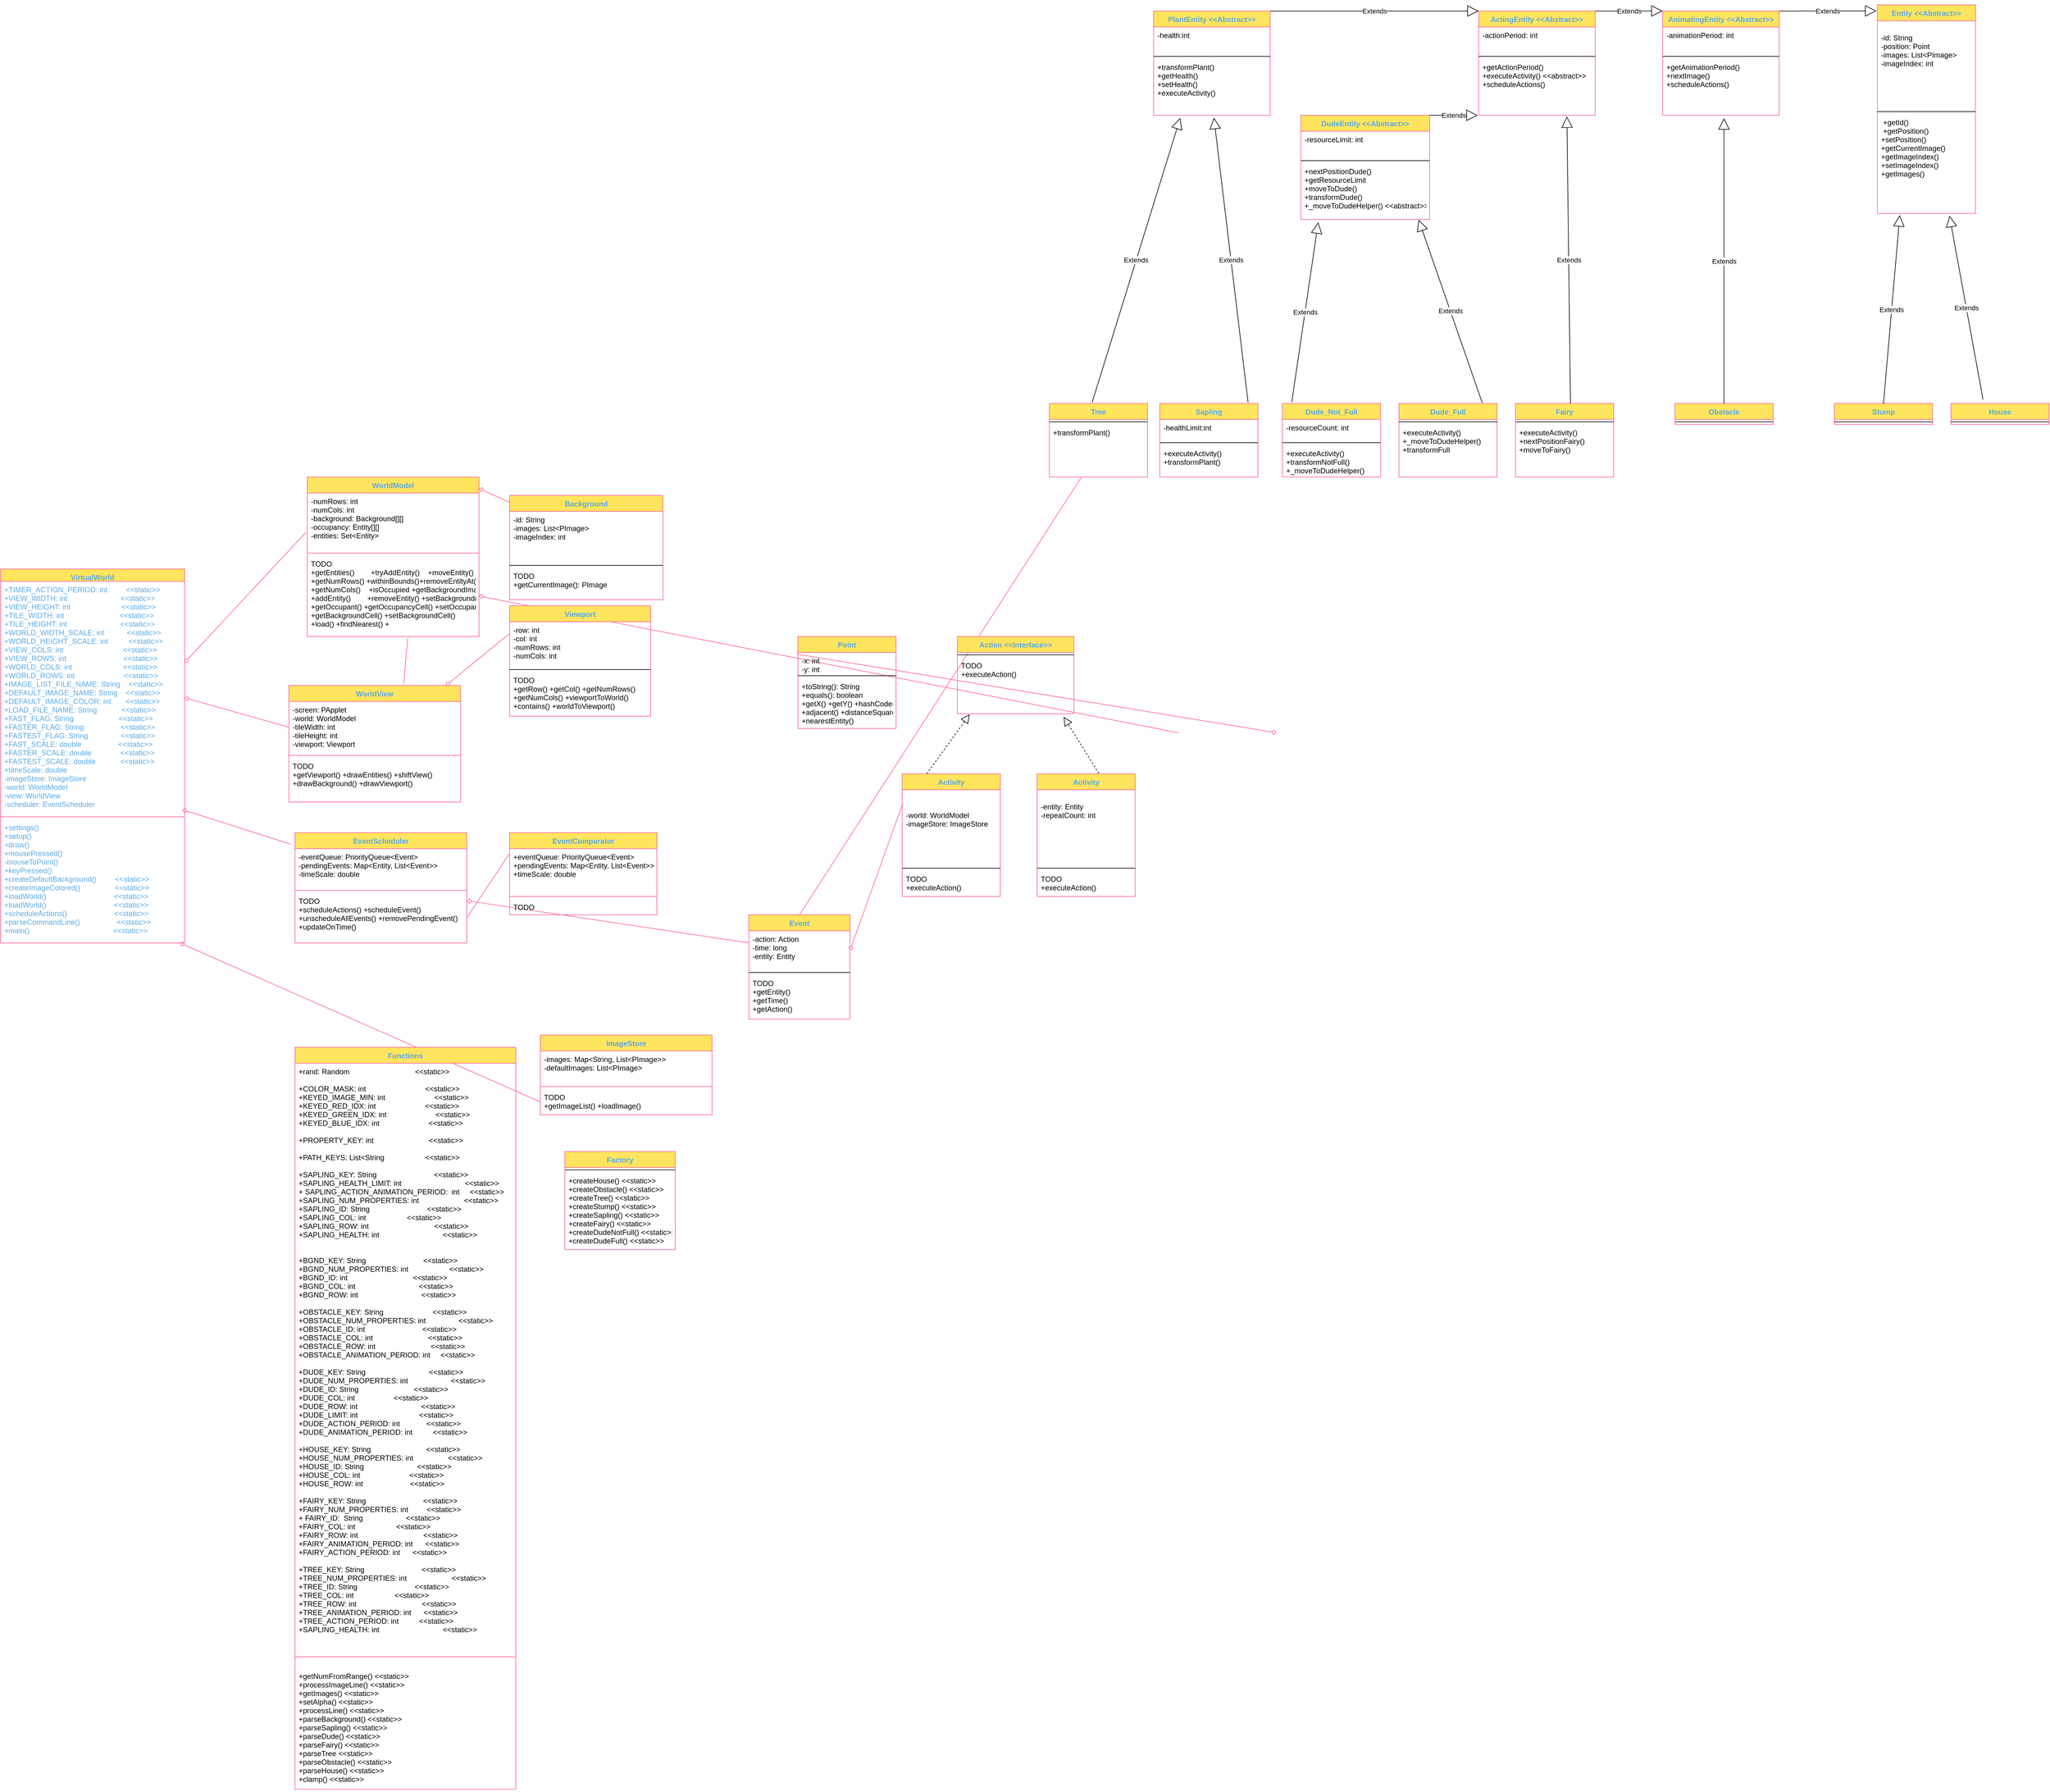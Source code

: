<mxfile version="16.5.5" type="device"><diagram id="Yo6Zvny2ZRX3JAPKxXua" name="Page 2"><mxGraphModel dx="1811" dy="2036" grid="1" gridSize="10" guides="1" tooltips="1" connect="1" arrows="1" fold="1" page="1" pageScale="1" pageWidth="850" pageHeight="1100" math="0" shadow="0"><root><mxCell id="0"/><mxCell id="1" parent="0"/><mxCell id="8I9pphBKhg92I5GMk5e_-31" value="" style="graphMlID=e0;endArrow=none;strokeColor=#FF6392;strokeWidth=1.0;startArrow=diamond;startFill=0;endFill=1;exitX=1;exitY=0.25;exitDx=0;exitDy=0;fontColor=#5AA9E6;entryX=-0.008;entryY=-0.286;entryDx=0;entryDy=0;entryPerimeter=0;" parent="1" source="8I9pphBKhg92I5GMk5e_-50" target="8I9pphBKhg92I5GMk5e_-57" edge="1"><mxGeometry relative="1" as="geometry"/></mxCell><mxCell id="8I9pphBKhg92I5GMk5e_-32" value="" style="graphMlID=e1;endArrow=none;strokeColor=#FF6392;strokeWidth=1.0;startArrow=diamond;startFill=0;endFill=1;exitX=1;exitY=0.5;exitDx=0;exitDy=0;fontColor=#5AA9E6;entryX=0;entryY=0.5;entryDx=0;entryDy=0;" parent="1" source="8I9pphBKhg92I5GMk5e_-51" target="8I9pphBKhg92I5GMk5e_-61" edge="1"><mxGeometry relative="1" as="geometry"/></mxCell><mxCell id="8I9pphBKhg92I5GMk5e_-33" value="" style="graphMlID=e2;endArrow=none;strokeColor=#FF6392;strokeWidth=1.0;startArrow=diamond;startFill=0;endFill=1;fontColor=#5AA9E6;entryX=0;entryY=0.25;entryDx=0;entryDy=0;" parent="1" source="8I9pphBKhg92I5GMk5e_-60" target="8I9pphBKhg92I5GMk5e_-89" edge="1"><mxGeometry relative="1" as="geometry"><mxPoint x="648" y="240" as="sourcePoint"/></mxGeometry></mxCell><mxCell id="8I9pphBKhg92I5GMk5e_-34" value="" style="graphMlID=e3;endArrow=none;strokeColor=#FF6392;strokeWidth=1.0;startArrow=diamond;startFill=0;endFill=1;exitX=0.988;exitY=-0.077;exitDx=0;exitDy=0;exitPerimeter=0;fontColor=#5AA9E6;entryX=-0.023;entryY=0.105;entryDx=0;entryDy=0;entryPerimeter=0;" parent="1" source="8I9pphBKhg92I5GMk5e_-53" target="8I9pphBKhg92I5GMk5e_-64" edge="1"><mxGeometry relative="1" as="geometry"><mxPoint x="840" y="580" as="targetPoint"/></mxGeometry></mxCell><mxCell id="8I9pphBKhg92I5GMk5e_-35" value="" style="graphMlID=e4;endArrow=none;strokeColor=#FF6392;strokeWidth=1.0;startArrow=diamond;startFill=0;endFill=1;exitX=0.975;exitY=1;exitDx=0;exitDy=0;exitPerimeter=0;fontColor=#5AA9E6;entryX=0;entryY=0.5;entryDx=0;entryDy=0;" parent="1" source="8I9pphBKhg92I5GMk5e_-53" target="8I9pphBKhg92I5GMk5e_-71" edge="1"><mxGeometry relative="1" as="geometry"/></mxCell><mxCell id="8I9pphBKhg92I5GMk5e_-36" value="" style="graphMlID=e5;endArrow=none;strokeColor=#FF6392;strokeWidth=1.0;startArrow=diamond;startFill=0;endFill=1;fontColor=#5AA9E6;exitX=1.001;exitY=-0.077;exitDx=0;exitDy=0;exitPerimeter=0;" parent="1" source="8I9pphBKhg92I5GMk5e_-55" target="8I9pphBKhg92I5GMk5e_-82" edge="1"><mxGeometry relative="1" as="geometry"/></mxCell><mxCell id="8I9pphBKhg92I5GMk5e_-37" value="" style="graphMlID=e6;endArrow=none;strokeColor=#FF6392;strokeWidth=1.0;startArrow=diamond;startFill=0;endFill=1;fontColor=#5AA9E6;" parent="1" source="8I9pphBKhg92I5GMk5e_-64" target="8I9pphBKhg92I5GMk5e_-97" edge="1"><mxGeometry relative="1" as="geometry"/></mxCell><mxCell id="8I9pphBKhg92I5GMk5e_-38" value="" style="graphMlID=e7;endArrow=none;strokeColor=#FF6392;strokeWidth=1.0;startArrow=none;startFill=1;endFill=1;fontColor=#5AA9E6;entryX=0;entryY=0.25;entryDx=0;entryDy=0;exitX=1;exitY=0.5;exitDx=0;exitDy=0;" parent="1" source="8I9pphBKhg92I5GMk5e_-67" target="8I9pphBKhg92I5GMk5e_-72" edge="1"><mxGeometry relative="1" as="geometry"/></mxCell><mxCell id="8I9pphBKhg92I5GMk5e_-39" value="" style="graphMlID=e8;endArrow=none;strokeColor=#FF6392;strokeWidth=1.0;startArrow=diamond;startFill=0;endFill=1;fontColor=#5AA9E6;exitX=1;exitY=0.5;exitDx=0;exitDy=0;entryX=0;entryY=0.5;entryDx=0;entryDy=0;" parent="1" source="8I9pphBKhg92I5GMk5e_-57" edge="1"><mxGeometry relative="1" as="geometry"><mxPoint x="710" y="80" as="sourcePoint"/><mxPoint x="1940" y="417" as="targetPoint"/></mxGeometry></mxCell><mxCell id="8I9pphBKhg92I5GMk5e_-40" value="" style="graphMlID=e9;endArrow=none;strokeColor=#FF6392;strokeWidth=1.0;startArrow=diamond;startFill=0;endFill=1;fontColor=#5AA9E6;exitX=1;exitY=0.5;exitDx=0;exitDy=0;entryX=-0.013;entryY=0.08;entryDx=0;entryDy=0;entryPerimeter=0;" parent="1" target="8I9pphBKhg92I5GMk5e_-105" edge="1"><mxGeometry relative="1" as="geometry"><mxPoint x="2100" y="417" as="sourcePoint"/></mxGeometry></mxCell><mxCell id="8I9pphBKhg92I5GMk5e_-42" value="" style="graphMlID=e11;endArrow=none;strokeColor=#FF6392;strokeWidth=1.0;startArrow=diamond;startFill=0;endFill=1;fontColor=#5AA9E6;exitX=1;exitY=0.5;exitDx=0;exitDy=0;entryX=0.006;entryY=0.178;entryDx=0;entryDy=0;entryPerimeter=0;" parent="1" source="8I9pphBKhg92I5GMk5e_-97" target="8I9pphBKhg92I5GMk5e_-109" edge="1"><mxGeometry relative="1" as="geometry"/></mxCell><mxCell id="8I9pphBKhg92I5GMk5e_-44" value="" style="graphMlID=e13;endArrow=none;strokeColor=#FF6392;strokeWidth=1.0;startArrow=none;startFill=1;endFill=1;fontColor=#5AA9E6;entryX=0.585;entryY=1.023;entryDx=0;entryDy=0;entryPerimeter=0;exitX=0.668;exitY=-0.009;exitDx=0;exitDy=0;exitPerimeter=0;" parent="1" source="8I9pphBKhg92I5GMk5e_-60" target="8I9pphBKhg92I5GMk5e_-57" edge="1"><mxGeometry relative="1" as="geometry"/></mxCell><mxCell id="8I9pphBKhg92I5GMk5e_-45" value="" style="graphMlID=e14;endArrow=none;strokeColor=#FF6392;strokeWidth=1.0;startArrow=none;startFill=1;endFill=1;fontColor=#5AA9E6;exitX=0.5;exitY=0;exitDx=0;exitDy=0;" parent="1" source="8I9pphBKhg92I5GMk5e_-96" target="8I9pphBKhg92I5GMk5e_-88" edge="1"><mxGeometry relative="1" as="geometry"><mxPoint x="1177.699" y="279.661" as="targetPoint"/></mxGeometry></mxCell><mxCell id="8I9pphBKhg92I5GMk5e_-50" value="VirtualWorld" style="swimlane;fontStyle=1;align=center;verticalAlign=top;childLayout=stackLayout;horizontal=1;startSize=20;horizontalStack=0;resizeParent=1;resizeParentMax=0;resizeLast=0;collapsible=1;marginBottom=0;hachureGap=4;pointerEvents=0;fillColor=#FFE45E;strokeColor=#FF6392;fontColor=#5AA9E6;" parent="1" vertex="1"><mxGeometry x="20" y="150" width="300" height="610" as="geometry"/></mxCell><mxCell id="8I9pphBKhg92I5GMk5e_-51" value="+TIMER_ACTION_PERIOD: int         &lt;&lt;static&gt;&gt;&#10;+VIEW_WIDTH: int                          &lt;&lt;static&gt;&gt;&#10;+VIEW_HEIGHT: int                         &lt;&lt;static&gt;&gt;&#10;+TILE_WIDTH: int                           &lt;&lt;static&gt;&gt;&#10;+TILE_HEIGHT: int                          &lt;&lt;static&gt;&gt;&#10;+WORLD_WIDTH_SCALE: int           &lt;&lt;static&gt;&gt;&#10;+WORLD_HEIGHT_SCALE: int          &lt;&lt;static&gt;&gt;&#10;+VIEW_COLS: int                             &lt;&lt;static&gt;&gt;&#10;+VIEW_ROWS: int                            &lt;&lt;static&gt;&gt;&#10;+WORLD_COLS: int                         &lt;&lt;static&gt;&gt;&#10;+WORLD_ROWS: int                        &lt;&lt;static&gt;&gt;&#10;+IMAGE_LIST_FILE_NAME: String    &lt;&lt;static&gt;&gt;&#10;+DEFAULT_IMAGE_NAME: String    &lt;&lt;static&gt;&gt;&#10;+DEFAULT_IMAGE_COLOR: int       &lt;&lt;static&gt;&gt;&#10;+LOAD_FILE_NAME: String            &lt;&lt;static&gt;&gt;&#10;+FAST_FLAG: String                      &lt;&lt;static&gt;&gt;&#10;+FASTER_FLAG: String                  &lt;&lt;static&gt;&gt;&#10;+FASTEST_FLAG: String                &lt;&lt;static&gt;&gt;&#10;+FAST_SCALE: double                  &lt;&lt;static&gt;&gt;&#10;+FASTER_SCALE: double              &lt;&lt;static&gt;&gt;&#10;+FASTEST_SCALE: double            &lt;&lt;static&gt;&gt;&#10;+timeScale: double&#10;-imageStore: ImageStore&#10;-world: WorldModel&#10;-view: WorldView&#10;-scheduler: EventScheduler" style="text;strokeColor=none;fillColor=none;align=left;verticalAlign=top;spacingLeft=4;spacingRight=4;overflow=hidden;rotatable=0;points=[[0,0.5],[1,0.5]];portConstraint=eastwest;fontColor=#5AA9E6;" parent="8I9pphBKhg92I5GMk5e_-50" vertex="1"><mxGeometry y="20" width="300" height="380" as="geometry"/></mxCell><mxCell id="8I9pphBKhg92I5GMk5e_-52" value="" style="line;strokeWidth=1;fillColor=none;align=left;verticalAlign=middle;spacingTop=-1;spacingLeft=3;spacingRight=3;rotatable=0;labelPosition=right;points=[];portConstraint=eastwest;strokeColor=#FF6392;fontColor=#5AA9E6;" parent="8I9pphBKhg92I5GMk5e_-50" vertex="1"><mxGeometry y="400" width="300" height="8" as="geometry"/></mxCell><mxCell id="8I9pphBKhg92I5GMk5e_-53" value="+settings()&#10;+setup()&#10;+draw()&#10;+mousePressed()&#10;-mouseToPoint()&#10;+keyPressed()&#10;+createDefaultBackground()         &lt;&lt;static&gt;&gt;&#10;+createImageColored()                 &lt;&lt;static&gt;&gt;&#10;+loadWorld()                                 &lt;&lt;static&gt;&gt;&#10;+loadWorld()                                 &lt;&lt;static&gt;&gt;&#10;+scheduleActions()                       &lt;&lt;static&gt;&gt;&#10;+parseCommandLine()                  &lt;&lt;static&gt;&gt;&#10;+main()                                         &lt;&lt;static&gt;&gt;" style="text;strokeColor=none;fillColor=none;align=left;verticalAlign=top;spacingLeft=4;spacingRight=4;overflow=hidden;rotatable=0;points=[[0,0.5],[1,0.5]];portConstraint=eastwest;fontColor=#5AA9E6;" parent="8I9pphBKhg92I5GMk5e_-50" vertex="1"><mxGeometry y="408" width="300" height="202" as="geometry"/></mxCell><mxCell id="8I9pphBKhg92I5GMk5e_-54" value="WorldModel" style="swimlane;fontStyle=1;align=center;verticalAlign=top;childLayout=stackLayout;horizontal=1;startSize=26;horizontalStack=0;resizeParent=1;resizeParentMax=0;resizeLast=0;collapsible=1;marginBottom=0;hachureGap=4;pointerEvents=0;sketch=0;fontColor=#5AA9E6;strokeColor=#FF6392;fillColor=#FFE45E;" parent="1" vertex="1"><mxGeometry x="520" width="280" height="260" as="geometry"/></mxCell><mxCell id="8I9pphBKhg92I5GMk5e_-55" value="-numRows: int&#10;-numCols: int&#10;-background: Background[][]&#10;-occupancy: Entity[][]&#10;-entities: Set&lt;Entity&gt;" style="text;strokeColor=none;fillColor=none;align=left;verticalAlign=top;spacingLeft=4;spacingRight=4;overflow=hidden;rotatable=0;points=[[0,0.5],[1,0.5]];portConstraint=eastwest;fontColor=#000000;" parent="8I9pphBKhg92I5GMk5e_-54" vertex="1"><mxGeometry y="26" width="280" height="94" as="geometry"/></mxCell><mxCell id="8I9pphBKhg92I5GMk5e_-56" value="" style="line;strokeWidth=1;fillColor=none;align=left;verticalAlign=middle;spacingTop=-1;spacingLeft=3;spacingRight=3;rotatable=0;labelPosition=right;points=[];portConstraint=eastwest;strokeColor=#FF6392;fontColor=#5AA9E6;" parent="8I9pphBKhg92I5GMk5e_-54" vertex="1"><mxGeometry y="120" width="280" height="8" as="geometry"/></mxCell><mxCell id="8I9pphBKhg92I5GMk5e_-57" value="TODO&#10;+getEntities()        +tryAddEntity()    +moveEntity()&#10;+getNumRows() +withinBounds()+removeEntityAt()&#10;+getNumCols()    +isOccupied +getBackgroundImage()&#10;+addEntity()        +removeEntity() +setBackground()&#10;+getOccupant() +getOccupancyCell() +setOccupancyCell()&#10;+getBackgroundCell() +setBackgroundCell()&#10;+load() +findNearest() +" style="text;strokeColor=none;fillColor=none;align=left;verticalAlign=top;spacingLeft=4;spacingRight=4;overflow=hidden;rotatable=0;points=[[0,0.5],[1,0.5]];portConstraint=eastwest;fontColor=#020405;" parent="8I9pphBKhg92I5GMk5e_-54" vertex="1"><mxGeometry y="128" width="280" height="132" as="geometry"/></mxCell><mxCell id="8I9pphBKhg92I5GMk5e_-60" value="WorldView" style="swimlane;fontStyle=1;align=center;verticalAlign=top;childLayout=stackLayout;horizontal=1;startSize=26;horizontalStack=0;resizeParent=1;resizeParentMax=0;resizeLast=0;collapsible=1;marginBottom=0;hachureGap=4;pointerEvents=0;sketch=0;fontColor=#5AA9E6;strokeColor=#FF6392;fillColor=#FFE45E;" parent="1" vertex="1"><mxGeometry x="490" y="340" width="280" height="190" as="geometry"/></mxCell><mxCell id="8I9pphBKhg92I5GMk5e_-61" value="-screen: PApplet&#10;-world: WorldModel&#10;-tileWidth: int&#10;-tileHeight: int&#10;-viewport: Viewport" style="text;strokeColor=none;fillColor=none;align=left;verticalAlign=top;spacingLeft=4;spacingRight=4;overflow=hidden;rotatable=0;points=[[0,0.5],[1,0.5]];portConstraint=eastwest;fontColor=#000000;" parent="8I9pphBKhg92I5GMk5e_-60" vertex="1"><mxGeometry y="26" width="280" height="84" as="geometry"/></mxCell><mxCell id="8I9pphBKhg92I5GMk5e_-62" value="" style="line;strokeWidth=1;fillColor=none;align=left;verticalAlign=middle;spacingTop=-1;spacingLeft=3;spacingRight=3;rotatable=0;labelPosition=right;points=[];portConstraint=eastwest;strokeColor=#FF6392;fontColor=#5AA9E6;" parent="8I9pphBKhg92I5GMk5e_-60" vertex="1"><mxGeometry y="110" width="280" height="8" as="geometry"/></mxCell><mxCell id="8I9pphBKhg92I5GMk5e_-63" value="TODO&#10;+getViewport() +drawEntities() +shiftView()    &#10;+drawBackground() +drawViewport()                              " style="text;strokeColor=none;fillColor=none;align=left;verticalAlign=top;spacingLeft=4;spacingRight=4;overflow=hidden;rotatable=0;points=[[0,0.5],[1,0.5]];portConstraint=eastwest;fontColor=#000000;" parent="8I9pphBKhg92I5GMk5e_-60" vertex="1"><mxGeometry y="118" width="280" height="72" as="geometry"/></mxCell><mxCell id="8I9pphBKhg92I5GMk5e_-64" value="EventScheduler" style="swimlane;fontStyle=1;align=center;verticalAlign=top;childLayout=stackLayout;horizontal=1;startSize=26;horizontalStack=0;resizeParent=1;resizeParentMax=0;resizeLast=0;collapsible=1;marginBottom=0;hachureGap=4;pointerEvents=0;sketch=0;fontColor=#5AA9E6;strokeColor=#FF6392;fillColor=#FFE45E;" parent="1" vertex="1"><mxGeometry x="500" y="580" width="280" height="180" as="geometry"/></mxCell><mxCell id="8I9pphBKhg92I5GMk5e_-65" value="-eventQueue: PriorityQueue&lt;Event&gt;&#10;-pendingEvents: Map&lt;Entity, List&lt;Event&gt;&gt;&#10;-timeScale: double" style="text;strokeColor=none;fillColor=none;align=left;verticalAlign=top;spacingLeft=4;spacingRight=4;overflow=hidden;rotatable=0;points=[[0,0.5],[1,0.5]];portConstraint=eastwest;fontColor=#000000;" parent="8I9pphBKhg92I5GMk5e_-64" vertex="1"><mxGeometry y="26" width="280" height="64" as="geometry"/></mxCell><mxCell id="8I9pphBKhg92I5GMk5e_-66" value="" style="line;strokeWidth=1;fillColor=none;align=left;verticalAlign=middle;spacingTop=-1;spacingLeft=3;spacingRight=3;rotatable=0;labelPosition=right;points=[];portConstraint=eastwest;strokeColor=#FF6392;fontColor=#5AA9E6;" parent="8I9pphBKhg92I5GMk5e_-64" vertex="1"><mxGeometry y="90" width="280" height="8" as="geometry"/></mxCell><mxCell id="8I9pphBKhg92I5GMk5e_-67" value="TODO&#10;+scheduleActions() +scheduleEvent() &#10;+unscheduleAllEvents() +removePendingEvent()&#10;+updateOnTime() " style="text;strokeColor=none;fillColor=none;align=left;verticalAlign=top;spacingLeft=4;spacingRight=4;overflow=hidden;rotatable=0;points=[[0,0.5],[1,0.5]];portConstraint=eastwest;fontColor=#000000;" parent="8I9pphBKhg92I5GMk5e_-64" vertex="1"><mxGeometry y="98" width="280" height="82" as="geometry"/></mxCell><mxCell id="8I9pphBKhg92I5GMk5e_-68" value="ImageStore" style="swimlane;fontStyle=1;align=center;verticalAlign=top;childLayout=stackLayout;horizontal=1;startSize=26;horizontalStack=0;resizeParent=1;resizeParentMax=0;resizeLast=0;collapsible=1;marginBottom=0;hachureGap=4;pointerEvents=0;sketch=0;fontColor=#5AA9E6;strokeColor=#FF6392;fillColor=#FFE45E;" parent="1" vertex="1"><mxGeometry x="900" y="910" width="280" height="130" as="geometry"/></mxCell><mxCell id="8I9pphBKhg92I5GMk5e_-69" value="-images: Map&lt;String, List&lt;PImage&gt;&gt;&#10;-defaultImages: List&lt;PImage&gt;" style="text;strokeColor=none;fillColor=none;align=left;verticalAlign=top;spacingLeft=4;spacingRight=4;overflow=hidden;rotatable=0;points=[[0,0.5],[1,0.5]];portConstraint=eastwest;fontColor=#000000;" parent="8I9pphBKhg92I5GMk5e_-68" vertex="1"><mxGeometry y="26" width="280" height="54" as="geometry"/></mxCell><mxCell id="8I9pphBKhg92I5GMk5e_-70" value="" style="line;strokeWidth=1;fillColor=none;align=left;verticalAlign=middle;spacingTop=-1;spacingLeft=3;spacingRight=3;rotatable=0;labelPosition=right;points=[];portConstraint=eastwest;strokeColor=#FF6392;fontColor=#5AA9E6;" parent="8I9pphBKhg92I5GMk5e_-68" vertex="1"><mxGeometry y="80" width="280" height="8" as="geometry"/></mxCell><mxCell id="8I9pphBKhg92I5GMk5e_-71" value="TODO&#10;+getImageList() +loadImage()" style="text;strokeColor=none;fillColor=none;align=left;verticalAlign=top;spacingLeft=4;spacingRight=4;overflow=hidden;rotatable=0;points=[[0,0.5],[1,0.5]];portConstraint=eastwest;fontColor=#000000;" parent="8I9pphBKhg92I5GMk5e_-68" vertex="1"><mxGeometry y="88" width="280" height="42" as="geometry"/></mxCell><mxCell id="8I9pphBKhg92I5GMk5e_-72" value="EventComparator" style="swimlane;fontStyle=1;align=center;verticalAlign=top;childLayout=stackLayout;horizontal=1;startSize=26;horizontalStack=0;resizeParent=1;resizeParentMax=0;resizeLast=0;collapsible=1;marginBottom=0;hachureGap=4;pointerEvents=0;sketch=0;fontColor=#5AA9E6;strokeColor=#FF6392;fillColor=#FFE45E;" parent="1" vertex="1"><mxGeometry x="850" y="580" width="240" height="134" as="geometry"/></mxCell><mxCell id="8I9pphBKhg92I5GMk5e_-73" value="+eventQueue: PriorityQueue&lt;Event&gt;&#10;+pendingEvents: Map&lt;Entity, List&lt;Event&gt;&gt;&#10;+timeScale: double" style="text;strokeColor=none;fillColor=none;align=left;verticalAlign=top;spacingLeft=4;spacingRight=4;overflow=hidden;rotatable=0;points=[[0,0.5],[1,0.5]];portConstraint=eastwest;fontColor=#000000;" parent="8I9pphBKhg92I5GMk5e_-72" vertex="1"><mxGeometry y="26" width="240" height="74" as="geometry"/></mxCell><mxCell id="8I9pphBKhg92I5GMk5e_-74" value="" style="line;strokeWidth=1;fillColor=none;align=left;verticalAlign=middle;spacingTop=-1;spacingLeft=3;spacingRight=3;rotatable=0;labelPosition=right;points=[];portConstraint=eastwest;strokeColor=#FF6392;fontColor=#5AA9E6;" parent="8I9pphBKhg92I5GMk5e_-72" vertex="1"><mxGeometry y="100" width="240" height="8" as="geometry"/></mxCell><mxCell id="8I9pphBKhg92I5GMk5e_-75" value="TODO" style="text;strokeColor=none;fillColor=none;align=left;verticalAlign=top;spacingLeft=4;spacingRight=4;overflow=hidden;rotatable=0;points=[[0,0.5],[1,0.5]];portConstraint=eastwest;fontColor=#000000;" parent="8I9pphBKhg92I5GMk5e_-72" vertex="1"><mxGeometry y="108" width="240" height="26" as="geometry"/></mxCell><mxCell id="8I9pphBKhg92I5GMk5e_-77" value="Functions" style="swimlane;fontStyle=1;align=center;verticalAlign=top;childLayout=stackLayout;horizontal=1;startSize=26;horizontalStack=0;resizeParent=1;resizeParentMax=0;resizeLast=0;collapsible=1;marginBottom=0;hachureGap=4;pointerEvents=0;sketch=0;fontColor=#5AA9E6;strokeColor=#FF6392;fillColor=#FFE45E;" parent="1" vertex="1"><mxGeometry x="500.0" y="930" width="360" height="1210" as="geometry"/></mxCell><mxCell id="8I9pphBKhg92I5GMk5e_-78" value="+rand: Random                                &lt;&lt;static&gt;&gt;&#10;&#10;+COLOR_MASK: int                             &lt;&lt;static&gt;&gt;&#10;+KEYED_IMAGE_MIN: int                        &lt;&lt;static&gt;&gt;&#10;+KEYED_RED_IDX: int                        &lt;&lt;static&gt;&gt;&#10;+KEYED_GREEN_IDX: int                        &lt;&lt;static&gt;&gt;&#10;+KEYED_BLUE_IDX: int                        &lt;&lt;static&gt;&gt;&#10;&#10;+PROPERTY_KEY: int                           &lt;&lt;static&gt;&gt;&#10;&#10;+PATH_KEYS: List&lt;String                    &lt;&lt;static&gt;&gt;&#10;&#10;+SAPLING_KEY: String                            &lt;&lt;static&gt;&gt;&#10;+SAPLING_HEALTH_LIMIT: int                               &lt;&lt;static&gt;&gt;&#10;+ SAPLING_ACTION_ANIMATION_PERIOD:  int     &lt;&lt;static&gt;&gt;&#10;+SAPLING_NUM_PROPERTIES: int                      &lt;&lt;static&gt;&gt;&#10;+SAPLING_ID: String                            &lt;&lt;static&gt;&gt;&#10;+SAPLING_COL: int                    &lt;&lt;static&gt;&gt;&#10;+SAPLING_ROW: int                                &lt;&lt;static&gt;&gt;&#10;+SAPLING_HEALTH: int                               &lt;&lt;static&gt;&gt;&#10;&#10;&#10;+BGND_KEY: String                            &lt;&lt;static&gt;&gt;&#10;+BGND_NUM_PROPERTIES: int                    &lt;&lt;static&gt;&gt;&#10;+BGND_ID: int                                &lt;&lt;static&gt;&gt;&#10;+BGND_COL: int                               &lt;&lt;static&gt;&gt;&#10;+BGND_ROW: int                               &lt;&lt;static&gt;&gt;&#10;&#10;+OBSTACLE_KEY: String                        &lt;&lt;static&gt;&gt;&#10;+OBSTACLE_NUM_PROPERTIES: int                &lt;&lt;static&gt;&gt;&#10;+OBSTACLE_ID: int                            &lt;&lt;static&gt;&gt;&#10;+OBSTACLE_COL: int                           &lt;&lt;static&gt;&gt;&#10;+OBSTACLE_ROW: int                           &lt;&lt;static&gt;&gt;&#10;+OBSTACLE_ANIMATION_PERIOD: int     &lt;&lt;static&gt;&gt;&#10;&#10;+DUDE_KEY: String                               &lt;&lt;static&gt;&gt;&#10;+DUDE_NUM_PROPERTIES: int                     &lt;&lt;static&gt;&gt;&#10;+DUDE_ID: String                           &lt;&lt;static&gt;&gt;&#10;+DUDE_COL: int                   &lt;&lt;static&gt;&gt;&#10;+DUDE_ROW: int                               &lt;&lt;static&gt;&gt;&#10;+DUDE_LIMIT: int                              &lt;&lt;static&gt;&gt;&#10;+DUDE_ACTION_PERIOD: int             &lt;&lt;static&gt;&gt;&#10;+DUDE_ANIMATION_PERIOD: int          &lt;&lt;static&gt;&gt;&#10;&#10;+HOUSE_KEY: String                           &lt;&lt;static&gt;&gt;&#10;+HOUSE_NUM_PROPERTIES: int                 &lt;&lt;static&gt;&gt;&#10;+HOUSE_ID: String                          &lt;&lt;static&gt;&gt;&#10;+HOUSE_COL: int                        &lt;&lt;static&gt;&gt;&#10;+HOUSE_ROW: int                       &lt;&lt;static&gt;&gt;&#10;&#10;+FAIRY_KEY: String                            &lt;&lt;static&gt;&gt;&#10;+FAIRY_NUM_PROPERTIES: int         &lt;&lt;static&gt;&gt;&#10;+ FAIRY_ID:  String                     &lt;&lt;static&gt;&gt;&#10;+FAIRY_COL: int                    &lt;&lt;static&gt;&gt;&#10;+FAIRY_ROW: int                                &lt;&lt;static&gt;&gt;&#10;+FAIRY_ANIMATION_PERIOD: int      &lt;&lt;static&gt;&gt;&#10;+FAIRY_ACTION_PERIOD: int      &lt;&lt;static&gt;&gt;&#10;&#10;+TREE_KEY: String                            &lt;&lt;static&gt;&gt;&#10;+TREE_NUM_PROPERTIES: int                      &lt;&lt;static&gt;&gt;&#10;+TREE_ID: String                            &lt;&lt;static&gt;&gt;&#10;+TREE_COL: int                    &lt;&lt;static&gt;&gt;&#10;+TREE_ROW: int                                &lt;&lt;static&gt;&gt;&#10;+TREE_ANIMATION_PERIOD: int      &lt;&lt;static&gt;&gt;&#10;+TREE_ACTION_PERIOD: int          &lt;&lt;static&gt;&gt;&#10;+SAPLING_HEALTH: int                               &lt;&lt;static&gt;&gt;&#10;" style="text;strokeColor=none;fillColor=none;align=left;verticalAlign=top;spacingLeft=4;spacingRight=4;overflow=hidden;rotatable=0;points=[[0,0.5],[1,0.5]];portConstraint=eastwest;fontColor=#000000;" parent="8I9pphBKhg92I5GMk5e_-77" vertex="1"><mxGeometry y="26" width="360" height="964" as="geometry"/></mxCell><mxCell id="8I9pphBKhg92I5GMk5e_-79" value="" style="line;strokeWidth=1;fillColor=none;align=left;verticalAlign=middle;spacingTop=-1;spacingLeft=3;spacingRight=3;rotatable=0;labelPosition=right;points=[];portConstraint=eastwest;strokeColor=#FF6392;fontColor=#5AA9E6;" parent="8I9pphBKhg92I5GMk5e_-77" vertex="1"><mxGeometry y="990" width="360" height="8" as="geometry"/></mxCell><mxCell id="8I9pphBKhg92I5GMk5e_-80" value="&#10;+getNumFromRange() &lt;&lt;static&gt;&gt;&#10;+processImageLine() &lt;&lt;static&gt;&gt;&#10;+getImages() &lt;&lt;static&gt;&gt;&#10;+setAlpha() &lt;&lt;static&gt;&gt;&#10;+processLine() &lt;&lt;static&gt;&gt;&#10;+parseBackground() &lt;&lt;static&gt;&gt;&#10;+parseSapling() &lt;&lt;static&gt;&gt;&#10;+parseDude() &lt;&lt;static&gt;&gt;&#10;+parseFairy() &lt;&lt;static&gt;&gt;&#10;+parseTree &lt;&lt;static&gt;&gt;&#10;+parseObstacle() &lt;&lt;static&gt;&gt;&#10;+parseHouse() &lt;&lt;static&gt;&gt;&#10;+clamp() &lt;&lt;static&gt;&gt;&#10;" style="text;strokeColor=none;fillColor=none;align=left;verticalAlign=top;spacingLeft=4;spacingRight=4;overflow=hidden;rotatable=0;points=[[0,0.5],[1,0.5]];portConstraint=eastwest;fontColor=#000000;" parent="8I9pphBKhg92I5GMk5e_-77" vertex="1"><mxGeometry y="998" width="360" height="212" as="geometry"/></mxCell><mxCell id="8I9pphBKhg92I5GMk5e_-81" value="Background" style="swimlane;fontStyle=1;align=center;verticalAlign=top;childLayout=stackLayout;horizontal=1;startSize=26;horizontalStack=0;resizeParent=1;resizeParentMax=0;resizeLast=0;collapsible=1;marginBottom=0;hachureGap=4;pointerEvents=0;sketch=0;fontColor=#5AA9E6;strokeColor=#FF6392;fillColor=#FFE45E;" parent="1" vertex="1"><mxGeometry x="850" y="30" width="250" height="170" as="geometry"/></mxCell><mxCell id="8I9pphBKhg92I5GMk5e_-82" value="-id: String&#10;-images: List&lt;PImage&gt;&#10;-imageIndex: int" style="text;strokeColor=none;fillColor=none;align=left;verticalAlign=top;spacingLeft=4;spacingRight=4;overflow=hidden;rotatable=0;points=[[0,0.5],[1,0.5]];portConstraint=eastwest;" parent="8I9pphBKhg92I5GMk5e_-81" vertex="1"><mxGeometry y="26" width="250" height="84" as="geometry"/></mxCell><mxCell id="8I9pphBKhg92I5GMk5e_-83" value="" style="line;strokeWidth=1;fillColor=none;align=left;verticalAlign=middle;spacingTop=-1;spacingLeft=3;spacingRight=3;rotatable=0;labelPosition=right;points=[];portConstraint=eastwest;" parent="8I9pphBKhg92I5GMk5e_-81" vertex="1"><mxGeometry y="110" width="250" height="8" as="geometry"/></mxCell><mxCell id="8I9pphBKhg92I5GMk5e_-84" value="TODO&#10;+getCurrentImage(): PImage            " style="text;strokeColor=none;fillColor=none;align=left;verticalAlign=top;spacingLeft=4;spacingRight=4;overflow=hidden;rotatable=0;points=[[0,0.5],[1,0.5]];portConstraint=eastwest;" parent="8I9pphBKhg92I5GMk5e_-81" vertex="1"><mxGeometry y="118" width="250" height="52" as="geometry"/></mxCell><mxCell id="8I9pphBKhg92I5GMk5e_-85" value="Tree" style="swimlane;fontStyle=1;align=center;verticalAlign=top;childLayout=stackLayout;horizontal=1;startSize=26;horizontalStack=0;resizeParent=1;resizeParentMax=0;resizeLast=0;collapsible=1;marginBottom=0;hachureGap=4;pointerEvents=0;sketch=0;fontColor=#5AA9E6;strokeColor=#FF6392;fillColor=#FFE45E;" parent="1" vertex="1"><mxGeometry x="1730" y="-120" width="160" height="120" as="geometry"/></mxCell><mxCell id="8I9pphBKhg92I5GMk5e_-87" value="" style="line;strokeWidth=1;fillColor=none;align=left;verticalAlign=middle;spacingTop=-1;spacingLeft=3;spacingRight=3;rotatable=0;labelPosition=right;points=[];portConstraint=eastwest;" parent="8I9pphBKhg92I5GMk5e_-85" vertex="1"><mxGeometry y="26" width="160" height="8" as="geometry"/></mxCell><mxCell id="8I9pphBKhg92I5GMk5e_-88" value="+transformPlant()&#10;&#10;" style="text;strokeColor=none;fillColor=none;align=left;verticalAlign=top;spacingLeft=4;spacingRight=4;overflow=hidden;rotatable=0;points=[[0,0.5],[1,0.5]];portConstraint=eastwest;" parent="8I9pphBKhg92I5GMk5e_-85" vertex="1"><mxGeometry y="34" width="160" height="86" as="geometry"/></mxCell><mxCell id="8I9pphBKhg92I5GMk5e_-89" value="Viewport" style="swimlane;fontStyle=1;align=center;verticalAlign=top;childLayout=stackLayout;horizontal=1;startSize=26;horizontalStack=0;resizeParent=1;resizeParentMax=0;resizeLast=0;collapsible=1;marginBottom=0;hachureGap=4;pointerEvents=0;sketch=0;fontColor=#5AA9E6;strokeColor=#FF6392;fillColor=#FFE45E;" parent="1" vertex="1"><mxGeometry x="850" y="210" width="230" height="180" as="geometry"/></mxCell><mxCell id="8I9pphBKhg92I5GMk5e_-90" value="-row: int&#10;-col: int&#10;-numRows: int&#10;-numCols: int" style="text;strokeColor=none;fillColor=none;align=left;verticalAlign=top;spacingLeft=4;spacingRight=4;overflow=hidden;rotatable=0;points=[[0,0.5],[1,0.5]];portConstraint=eastwest;" parent="8I9pphBKhg92I5GMk5e_-89" vertex="1"><mxGeometry y="26" width="230" height="74" as="geometry"/></mxCell><mxCell id="8I9pphBKhg92I5GMk5e_-91" value="" style="line;strokeWidth=1;fillColor=none;align=left;verticalAlign=middle;spacingTop=-1;spacingLeft=3;spacingRight=3;rotatable=0;labelPosition=right;points=[];portConstraint=eastwest;" parent="8I9pphBKhg92I5GMk5e_-89" vertex="1"><mxGeometry y="100" width="230" height="8" as="geometry"/></mxCell><mxCell id="8I9pphBKhg92I5GMk5e_-92" value="TODO&#10;+getRow() +getCol() +getNumRows()&#10;+getNumCols() +viewportToWorld()&#10;+contains() +worldToViewport()                                                     &#10;" style="text;strokeColor=none;fillColor=none;align=left;verticalAlign=top;spacingLeft=4;spacingRight=4;overflow=hidden;rotatable=0;points=[[0,0.5],[1,0.5]];portConstraint=eastwest;" parent="8I9pphBKhg92I5GMk5e_-89" vertex="1"><mxGeometry y="108" width="230" height="72" as="geometry"/></mxCell><mxCell id="8I9pphBKhg92I5GMk5e_-96" value="Event" style="swimlane;fontStyle=1;align=center;verticalAlign=top;childLayout=stackLayout;horizontal=1;startSize=26;horizontalStack=0;resizeParent=1;resizeParentMax=0;resizeLast=0;collapsible=1;marginBottom=0;hachureGap=4;pointerEvents=0;sketch=0;fontColor=#5AA9E6;strokeColor=#FF6392;fillColor=#FFE45E;" parent="1" vertex="1"><mxGeometry x="1240" y="714" width="165" height="170" as="geometry"/></mxCell><mxCell id="8I9pphBKhg92I5GMk5e_-97" value="-action: Action&#10;-time: long&#10;-entity: Entity" style="text;strokeColor=none;fillColor=none;align=left;verticalAlign=top;spacingLeft=4;spacingRight=4;overflow=hidden;rotatable=0;points=[[0,0.5],[1,0.5]];portConstraint=eastwest;" parent="8I9pphBKhg92I5GMk5e_-96" vertex="1"><mxGeometry y="26" width="165" height="64" as="geometry"/></mxCell><mxCell id="8I9pphBKhg92I5GMk5e_-98" value="" style="line;strokeWidth=1;fillColor=none;align=left;verticalAlign=middle;spacingTop=-1;spacingLeft=3;spacingRight=3;rotatable=0;labelPosition=right;points=[];portConstraint=eastwest;" parent="8I9pphBKhg92I5GMk5e_-96" vertex="1"><mxGeometry y="90" width="165" height="8" as="geometry"/></mxCell><mxCell id="8I9pphBKhg92I5GMk5e_-99" value="TODO&#10;+getEntity()&#10;+getTime()&#10;+getAction()" style="text;strokeColor=none;fillColor=none;align=left;verticalAlign=top;spacingLeft=4;spacingRight=4;overflow=hidden;rotatable=0;points=[[0,0.5],[1,0.5]];portConstraint=eastwest;" parent="8I9pphBKhg92I5GMk5e_-96" vertex="1"><mxGeometry y="98" width="165" height="72" as="geometry"/></mxCell><mxCell id="8I9pphBKhg92I5GMk5e_-104" value="Point" style="swimlane;fontStyle=1;align=center;verticalAlign=top;childLayout=stackLayout;horizontal=1;startSize=26;horizontalStack=0;resizeParent=1;resizeParentMax=0;resizeLast=0;collapsible=1;marginBottom=0;hachureGap=4;pointerEvents=0;sketch=0;fontColor=#5AA9E6;strokeColor=#FF6392;fillColor=#FFE45E;" parent="1" vertex="1"><mxGeometry x="1320" y="260" width="160" height="150" as="geometry"/></mxCell><mxCell id="8I9pphBKhg92I5GMk5e_-105" value="-x: int&#10;-y: int" style="text;strokeColor=none;fillColor=none;align=left;verticalAlign=top;spacingLeft=4;spacingRight=4;overflow=hidden;rotatable=0;points=[[0,0.5],[1,0.5]];portConstraint=eastwest;" parent="8I9pphBKhg92I5GMk5e_-104" vertex="1"><mxGeometry y="26" width="160" height="34" as="geometry"/></mxCell><mxCell id="8I9pphBKhg92I5GMk5e_-106" value="" style="line;strokeWidth=1;fillColor=none;align=left;verticalAlign=middle;spacingTop=-1;spacingLeft=3;spacingRight=3;rotatable=0;labelPosition=right;points=[];portConstraint=eastwest;" parent="8I9pphBKhg92I5GMk5e_-104" vertex="1"><mxGeometry y="60" width="160" height="8" as="geometry"/></mxCell><mxCell id="8I9pphBKhg92I5GMk5e_-107" value="+toString(): String&#10;+equals(): boolean&#10;+getX() +getY() +hashCode()&#10;+adjacent() +distanceSquared()&#10;+nearestEntity()&#10;" style="text;strokeColor=none;fillColor=none;align=left;verticalAlign=top;spacingLeft=4;spacingRight=4;overflow=hidden;rotatable=0;points=[[0,0.5],[1,0.5]];portConstraint=eastwest;" parent="8I9pphBKhg92I5GMk5e_-104" vertex="1"><mxGeometry y="68" width="160" height="82" as="geometry"/></mxCell><mxCell id="8I9pphBKhg92I5GMk5e_-108" value="Activity" style="swimlane;fontStyle=1;align=center;verticalAlign=top;childLayout=stackLayout;horizontal=1;startSize=26;horizontalStack=0;resizeParent=1;resizeParentMax=0;resizeLast=0;collapsible=1;marginBottom=0;hachureGap=4;pointerEvents=0;sketch=0;fontColor=#5AA9E6;strokeColor=#FF6392;fillColor=#FFE45E;" parent="1" vertex="1"><mxGeometry x="1490" y="484.0" width="160" height="200" as="geometry"/></mxCell><mxCell id="8I9pphBKhg92I5GMk5e_-109" value="&#10;&#10;-world: WorldModel&#10;-imageStore: ImageStore&#10;" style="text;strokeColor=none;fillColor=none;align=left;verticalAlign=top;spacingLeft=4;spacingRight=4;overflow=hidden;rotatable=0;points=[[0,0.5],[1,0.5]];portConstraint=eastwest;" parent="8I9pphBKhg92I5GMk5e_-108" vertex="1"><mxGeometry y="26" width="160" height="124" as="geometry"/></mxCell><mxCell id="8I9pphBKhg92I5GMk5e_-110" value="" style="line;strokeWidth=1;fillColor=none;align=left;verticalAlign=middle;spacingTop=-1;spacingLeft=3;spacingRight=3;rotatable=0;labelPosition=right;points=[];portConstraint=eastwest;" parent="8I9pphBKhg92I5GMk5e_-108" vertex="1"><mxGeometry y="150" width="160" height="8" as="geometry"/></mxCell><mxCell id="8I9pphBKhg92I5GMk5e_-111" value="TODO&#10;+executeAction()    &#10;&#10;&#10;                  " style="text;strokeColor=none;fillColor=none;align=left;verticalAlign=top;spacingLeft=4;spacingRight=4;overflow=hidden;rotatable=0;points=[[0,0.5],[1,0.5]];portConstraint=eastwest;" parent="8I9pphBKhg92I5GMk5e_-108" vertex="1"><mxGeometry y="158" width="160" height="42" as="geometry"/></mxCell><mxCell id="lb61u1KVGbhuh2w1fe2N-6" value="" style="endArrow=block;dashed=1;endFill=0;endSize=12;html=1;rounded=0;exitX=0.25;exitY=0;exitDx=0;exitDy=0;entryX=0.105;entryY=1.011;entryDx=0;entryDy=0;entryPerimeter=0;" parent="1" source="8I9pphBKhg92I5GMk5e_-108" target="suNq_UogPPL6MNxW0Xjw-28" edge="1"><mxGeometry width="160" relative="1" as="geometry"><mxPoint x="1550" y="410" as="sourcePoint"/><mxPoint x="1620" y="345" as="targetPoint"/></mxGeometry></mxCell><mxCell id="lb61u1KVGbhuh2w1fe2N-7" value="" style="endArrow=block;dashed=1;endFill=0;endSize=12;html=1;rounded=0;exitX=0.628;exitY=-0.004;exitDx=0;exitDy=0;exitPerimeter=0;entryX=0.912;entryY=1.056;entryDx=0;entryDy=0;entryPerimeter=0;" parent="1" source="9KNQctTp1KYmgYNZWuyD-24" target="suNq_UogPPL6MNxW0Xjw-28" edge="1"><mxGeometry width="160" relative="1" as="geometry"><mxPoint x="1809.04" y="484.728" as="sourcePoint"/><mxPoint x="1730" y="345" as="targetPoint"/></mxGeometry></mxCell><mxCell id="lb61u1KVGbhuh2w1fe2N-14" value="Sapling" style="swimlane;fontStyle=1;align=center;verticalAlign=top;childLayout=stackLayout;horizontal=1;startSize=26;horizontalStack=0;resizeParent=1;resizeParentMax=0;resizeLast=0;collapsible=1;marginBottom=0;hachureGap=4;pointerEvents=0;sketch=0;fontColor=#5AA9E6;strokeColor=#FF6392;fillColor=#FFE45E;" parent="1" vertex="1"><mxGeometry x="1910" y="-120" width="160" height="120" as="geometry"/></mxCell><mxCell id="lb61u1KVGbhuh2w1fe2N-15" value="-healthLimit:int" style="text;strokeColor=none;fillColor=none;align=left;verticalAlign=top;spacingLeft=4;spacingRight=4;overflow=hidden;rotatable=0;points=[[0,0.5],[1,0.5]];portConstraint=eastwest;" parent="lb61u1KVGbhuh2w1fe2N-14" vertex="1"><mxGeometry y="26" width="160" height="34" as="geometry"/></mxCell><mxCell id="lb61u1KVGbhuh2w1fe2N-16" value="" style="line;strokeWidth=1;fillColor=none;align=left;verticalAlign=middle;spacingTop=-1;spacingLeft=3;spacingRight=3;rotatable=0;labelPosition=right;points=[];portConstraint=eastwest;" parent="lb61u1KVGbhuh2w1fe2N-14" vertex="1"><mxGeometry y="60" width="160" height="8" as="geometry"/></mxCell><mxCell id="lb61u1KVGbhuh2w1fe2N-17" value="+executeActivity()&#10;+transformPlant()&#10;&#10;" style="text;strokeColor=none;fillColor=none;align=left;verticalAlign=top;spacingLeft=4;spacingRight=4;overflow=hidden;rotatable=0;points=[[0,0.5],[1,0.5]];portConstraint=eastwest;" parent="lb61u1KVGbhuh2w1fe2N-14" vertex="1"><mxGeometry y="68" width="160" height="52" as="geometry"/></mxCell><mxCell id="lb61u1KVGbhuh2w1fe2N-18" value="Stump" style="swimlane;fontStyle=1;align=center;verticalAlign=top;childLayout=stackLayout;horizontal=1;startSize=26;horizontalStack=0;resizeParent=1;resizeParentMax=0;resizeLast=0;collapsible=1;marginBottom=0;hachureGap=4;pointerEvents=0;sketch=0;fontColor=#5AA9E6;strokeColor=#FF6392;fillColor=#FFE45E;" parent="1" vertex="1"><mxGeometry x="3010" y="-120" width="160" height="34" as="geometry"/></mxCell><mxCell id="lb61u1KVGbhuh2w1fe2N-20" value="" style="line;strokeWidth=1;fillColor=none;align=left;verticalAlign=middle;spacingTop=-1;spacingLeft=3;spacingRight=3;rotatable=0;labelPosition=right;points=[];portConstraint=eastwest;" parent="lb61u1KVGbhuh2w1fe2N-18" vertex="1"><mxGeometry y="26" width="160" height="8" as="geometry"/></mxCell><mxCell id="lb61u1KVGbhuh2w1fe2N-22" value="Fairy" style="swimlane;fontStyle=1;align=center;verticalAlign=top;childLayout=stackLayout;horizontal=1;startSize=26;horizontalStack=0;resizeParent=1;resizeParentMax=0;resizeLast=0;collapsible=1;marginBottom=0;hachureGap=4;pointerEvents=0;sketch=0;fontColor=#5AA9E6;strokeColor=#FF6392;fillColor=#FFE45E;" parent="1" vertex="1"><mxGeometry x="2490" y="-120" width="160" height="120" as="geometry"/></mxCell><mxCell id="lb61u1KVGbhuh2w1fe2N-24" value="" style="line;strokeWidth=1;fillColor=none;align=left;verticalAlign=middle;spacingTop=-1;spacingLeft=3;spacingRight=3;rotatable=0;labelPosition=right;points=[];portConstraint=eastwest;" parent="lb61u1KVGbhuh2w1fe2N-22" vertex="1"><mxGeometry y="26" width="160" height="8" as="geometry"/></mxCell><mxCell id="lb61u1KVGbhuh2w1fe2N-25" value="+executeActivity()&#10;+nextPositionFairy()&#10;+moveToFairy()&#10;&#10;" style="text;strokeColor=none;fillColor=none;align=left;verticalAlign=top;spacingLeft=4;spacingRight=4;overflow=hidden;rotatable=0;points=[[0,0.5],[1,0.5]];portConstraint=eastwest;" parent="lb61u1KVGbhuh2w1fe2N-22" vertex="1"><mxGeometry y="34" width="160" height="86" as="geometry"/></mxCell><mxCell id="lb61u1KVGbhuh2w1fe2N-26" value="Obstacle" style="swimlane;fontStyle=1;align=center;verticalAlign=top;childLayout=stackLayout;horizontal=1;startSize=26;horizontalStack=0;resizeParent=1;resizeParentMax=0;resizeLast=0;collapsible=1;marginBottom=0;hachureGap=4;pointerEvents=0;sketch=0;fontColor=#5AA9E6;strokeColor=#FF6392;fillColor=#FFE45E;" parent="1" vertex="1"><mxGeometry x="2750" y="-120" width="160" height="34" as="geometry"/></mxCell><mxCell id="lb61u1KVGbhuh2w1fe2N-28" value="" style="line;strokeWidth=1;fillColor=none;align=left;verticalAlign=middle;spacingTop=-1;spacingLeft=3;spacingRight=3;rotatable=0;labelPosition=right;points=[];portConstraint=eastwest;" parent="lb61u1KVGbhuh2w1fe2N-26" vertex="1"><mxGeometry y="26" width="160" height="8" as="geometry"/></mxCell><mxCell id="lb61u1KVGbhuh2w1fe2N-30" value="Dude_Not_Full" style="swimlane;fontStyle=1;align=center;verticalAlign=top;childLayout=stackLayout;horizontal=1;startSize=26;horizontalStack=0;resizeParent=1;resizeParentMax=0;resizeLast=0;collapsible=1;marginBottom=0;hachureGap=4;pointerEvents=0;sketch=0;fontColor=#5AA9E6;strokeColor=#FF6392;fillColor=#FFE45E;" parent="1" vertex="1"><mxGeometry x="2110" y="-120" width="160" height="120" as="geometry"/></mxCell><mxCell id="lb61u1KVGbhuh2w1fe2N-31" value="-resourceCount: int&#10;" style="text;strokeColor=none;fillColor=none;align=left;verticalAlign=top;spacingLeft=4;spacingRight=4;overflow=hidden;rotatable=0;points=[[0,0.5],[1,0.5]];portConstraint=eastwest;" parent="lb61u1KVGbhuh2w1fe2N-30" vertex="1"><mxGeometry y="26" width="160" height="34" as="geometry"/></mxCell><mxCell id="lb61u1KVGbhuh2w1fe2N-32" value="" style="line;strokeWidth=1;fillColor=none;align=left;verticalAlign=middle;spacingTop=-1;spacingLeft=3;spacingRight=3;rotatable=0;labelPosition=right;points=[];portConstraint=eastwest;" parent="lb61u1KVGbhuh2w1fe2N-30" vertex="1"><mxGeometry y="60" width="160" height="8" as="geometry"/></mxCell><mxCell id="lb61u1KVGbhuh2w1fe2N-33" value="+executeActivity()&#10;+transformNotFull()&#10;+_moveToDudeHelper()&#10;" style="text;strokeColor=none;fillColor=none;align=left;verticalAlign=top;spacingLeft=4;spacingRight=4;overflow=hidden;rotatable=0;points=[[0,0.5],[1,0.5]];portConstraint=eastwest;" parent="lb61u1KVGbhuh2w1fe2N-30" vertex="1"><mxGeometry y="68" width="160" height="52" as="geometry"/></mxCell><mxCell id="lb61u1KVGbhuh2w1fe2N-34" value="Dude_Full" style="swimlane;fontStyle=1;align=center;verticalAlign=top;childLayout=stackLayout;horizontal=1;startSize=26;horizontalStack=0;resizeParent=1;resizeParentMax=0;resizeLast=0;collapsible=1;marginBottom=0;hachureGap=4;pointerEvents=0;sketch=0;fontColor=#5AA9E6;strokeColor=#FF6392;fillColor=#FFE45E;" parent="1" vertex="1"><mxGeometry x="2300" y="-120" width="160" height="120" as="geometry"/></mxCell><mxCell id="lb61u1KVGbhuh2w1fe2N-36" value="" style="line;strokeWidth=1;fillColor=none;align=left;verticalAlign=middle;spacingTop=-1;spacingLeft=3;spacingRight=3;rotatable=0;labelPosition=right;points=[];portConstraint=eastwest;" parent="lb61u1KVGbhuh2w1fe2N-34" vertex="1"><mxGeometry y="26" width="160" height="8" as="geometry"/></mxCell><mxCell id="lb61u1KVGbhuh2w1fe2N-37" value="+executeActivity()&#10;+_moveToDudeHelper()&#10;+transformFull" style="text;strokeColor=none;fillColor=none;align=left;verticalAlign=top;spacingLeft=4;spacingRight=4;overflow=hidden;rotatable=0;points=[[0,0.5],[1,0.5]];portConstraint=eastwest;" parent="lb61u1KVGbhuh2w1fe2N-34" vertex="1"><mxGeometry y="34" width="160" height="86" as="geometry"/></mxCell><mxCell id="lb61u1KVGbhuh2w1fe2N-42" value="House" style="swimlane;fontStyle=1;align=center;verticalAlign=top;childLayout=stackLayout;horizontal=1;startSize=26;horizontalStack=0;resizeParent=1;resizeParentMax=0;resizeLast=0;collapsible=1;marginBottom=0;hachureGap=4;pointerEvents=0;sketch=0;fontColor=#5AA9E6;strokeColor=#FF6392;fillColor=#FFE45E;" parent="1" vertex="1"><mxGeometry x="3200" y="-120" width="160" height="34" as="geometry"/></mxCell><mxCell id="lb61u1KVGbhuh2w1fe2N-44" value="" style="line;strokeWidth=1;fillColor=none;align=left;verticalAlign=middle;spacingTop=-1;spacingLeft=3;spacingRight=3;rotatable=0;labelPosition=right;points=[];portConstraint=eastwest;" parent="lb61u1KVGbhuh2w1fe2N-42" vertex="1"><mxGeometry y="26" width="160" height="8" as="geometry"/></mxCell><mxCell id="FUVwAymGabD__WinOLXL-27" value="Extends" style="endArrow=block;endSize=16;endFill=0;html=1;rounded=0;exitX=1;exitY=0;exitDx=0;exitDy=0;entryX=-0.009;entryY=0.029;entryDx=0;entryDy=0;entryPerimeter=0;" parent="1" source="suNq_UogPPL6MNxW0Xjw-13" target="suNq_UogPPL6MNxW0Xjw-9" edge="1"><mxGeometry width="160" relative="1" as="geometry"><mxPoint x="2782.52" y="-316.8" as="sourcePoint"/><mxPoint x="2756.72" y="-603.164" as="targetPoint"/></mxGeometry></mxCell><mxCell id="FUVwAymGabD__WinOLXL-31" value="Extends" style="endArrow=block;endSize=16;endFill=0;html=1;rounded=0;exitX=1;exitY=0;exitDx=0;exitDy=0;entryX=0;entryY=0;entryDx=0;entryDy=0;" parent="1" source="suNq_UogPPL6MNxW0Xjw-17" target="suNq_UogPPL6MNxW0Xjw-13" edge="1"><mxGeometry width="160" relative="1" as="geometry"><mxPoint x="2753.6" y="-237.6" as="sourcePoint"/><mxPoint x="2771" y="-331.9" as="targetPoint"/></mxGeometry></mxCell><mxCell id="FUVwAymGabD__WinOLXL-35" value="Extends" style="endArrow=block;endSize=16;endFill=0;html=1;rounded=0;entryX=0;entryY=0;entryDx=0;entryDy=0;exitX=1;exitY=0;exitDx=0;exitDy=0;" parent="1" source="suNq_UogPPL6MNxW0Xjw-21" target="suNq_UogPPL6MNxW0Xjw-17" edge="1"><mxGeometry width="160" relative="1" as="geometry"><mxPoint x="2833.6" y="-57.6" as="sourcePoint"/><mxPoint x="2900" y="-70" as="targetPoint"/></mxGeometry></mxCell><mxCell id="RdWdy0bWJfXaukYz9ehH-1" value="Factory" style="swimlane;fontStyle=1;align=center;verticalAlign=top;childLayout=stackLayout;horizontal=1;startSize=26;horizontalStack=0;resizeParent=1;resizeParentMax=0;resizeLast=0;collapsible=1;marginBottom=0;hachureGap=4;pointerEvents=0;sketch=0;fontColor=#5AA9E6;strokeColor=#FF6392;fillColor=#FFE45E;" parent="1" vertex="1"><mxGeometry x="940" y="1100" width="180" height="160" as="geometry"/></mxCell><mxCell id="RdWdy0bWJfXaukYz9ehH-2" value="" style="line;strokeWidth=1;fillColor=none;align=left;verticalAlign=middle;spacingTop=-1;spacingLeft=3;spacingRight=3;rotatable=0;labelPosition=right;points=[];portConstraint=eastwest;" parent="RdWdy0bWJfXaukYz9ehH-1" vertex="1"><mxGeometry y="26" width="180" height="8" as="geometry"/></mxCell><mxCell id="RdWdy0bWJfXaukYz9ehH-3" value="+createHouse() &lt;&lt;static&gt;&gt;&#10;+createObstacle() &lt;&lt;static&gt;&gt;&#10;+createTree() &lt;&lt;static&gt;&gt;&#10;+createStump() &lt;&lt;static&gt;&gt;&#10;+createSapling() &lt;&lt;static&gt;&gt;&#10;+createFairy() &lt;&lt;static&gt;&gt;&#10;+createDudeNotFull() &lt;&lt;static&gt;&gt;&#10;+createDudeFull() &lt;&lt;static&gt;&gt;&#10;" style="text;strokeColor=none;fillColor=none;align=left;verticalAlign=top;spacingLeft=4;spacingRight=4;overflow=hidden;rotatable=0;points=[[0,0.5],[1,0.5]];portConstraint=eastwest;" parent="RdWdy0bWJfXaukYz9ehH-1" vertex="1"><mxGeometry y="34" width="180" height="126" as="geometry"/></mxCell><mxCell id="suNq_UogPPL6MNxW0Xjw-9" value="Entity &lt;&lt;Abstract&gt;&gt;" style="swimlane;fontStyle=1;align=center;verticalAlign=top;childLayout=stackLayout;horizontal=1;startSize=26;horizontalStack=0;resizeParent=1;resizeParentMax=0;resizeLast=0;collapsible=1;marginBottom=0;hachureGap=4;pointerEvents=0;sketch=0;fontColor=#5AA9E6;strokeColor=#FF6392;fillColor=#FFE45E;" parent="1" vertex="1"><mxGeometry x="3080" y="-770" width="160" height="340" as="geometry"/></mxCell><mxCell id="suNq_UogPPL6MNxW0Xjw-10" value="&#10;-id: String&#10;-position: Point&#10;-images: List&lt;PImage&gt;&#10;-imageIndex: int&#10;" style="text;strokeColor=none;fillColor=none;align=left;verticalAlign=top;spacingLeft=4;spacingRight=4;overflow=hidden;rotatable=0;points=[[0,0.5],[1,0.5]];portConstraint=eastwest;" parent="suNq_UogPPL6MNxW0Xjw-9" vertex="1"><mxGeometry y="26" width="160" height="144" as="geometry"/></mxCell><mxCell id="suNq_UogPPL6MNxW0Xjw-11" value="" style="line;strokeWidth=1;fillColor=none;align=left;verticalAlign=middle;spacingTop=-1;spacingLeft=3;spacingRight=3;rotatable=0;labelPosition=right;points=[];portConstraint=eastwest;" parent="suNq_UogPPL6MNxW0Xjw-9" vertex="1"><mxGeometry y="170" width="160" height="8" as="geometry"/></mxCell><mxCell id="suNq_UogPPL6MNxW0Xjw-12" value=" +getId()                                    &#10; +getPosition() &#10;+setPosition()&#10;+getCurrentImage()&#10;+getImageIndex()&#10;+setImageIndex()&#10;+getImages()&#10;&#10;" style="text;strokeColor=none;fillColor=none;align=left;verticalAlign=top;spacingLeft=4;spacingRight=4;overflow=hidden;rotatable=0;points=[[0,0.5],[1,0.5]];portConstraint=eastwest;" parent="suNq_UogPPL6MNxW0Xjw-9" vertex="1"><mxGeometry y="178" width="160" height="162" as="geometry"/></mxCell><mxCell id="suNq_UogPPL6MNxW0Xjw-13" value="AnimatingEntity &lt;&lt;Abstract&gt;&gt;" style="swimlane;fontStyle=1;align=center;verticalAlign=top;childLayout=stackLayout;horizontal=1;startSize=26;horizontalStack=0;resizeParent=1;resizeParentMax=0;resizeLast=0;collapsible=1;marginBottom=0;hachureGap=4;pointerEvents=0;sketch=0;fontColor=#5AA9E6;strokeColor=#FF6392;fillColor=#FFE45E;" parent="1" vertex="1"><mxGeometry x="2730" y="-760" width="190" height="170" as="geometry"/></mxCell><mxCell id="suNq_UogPPL6MNxW0Xjw-14" value="-animationPeriod: int" style="text;strokeColor=none;fillColor=none;align=left;verticalAlign=top;spacingLeft=4;spacingRight=4;overflow=hidden;rotatable=0;points=[[0,0.5],[1,0.5]];portConstraint=eastwest;" parent="suNq_UogPPL6MNxW0Xjw-13" vertex="1"><mxGeometry y="26" width="190" height="44" as="geometry"/></mxCell><mxCell id="suNq_UogPPL6MNxW0Xjw-15" value="" style="line;strokeWidth=1;fillColor=none;align=left;verticalAlign=middle;spacingTop=-1;spacingLeft=3;spacingRight=3;rotatable=0;labelPosition=right;points=[];portConstraint=eastwest;" parent="suNq_UogPPL6MNxW0Xjw-13" vertex="1"><mxGeometry y="70" width="190" height="8" as="geometry"/></mxCell><mxCell id="suNq_UogPPL6MNxW0Xjw-16" value="+getAnimationPeriod()&#10;+nextImage()&#10;+scheduleActions()" style="text;strokeColor=none;fillColor=none;align=left;verticalAlign=top;spacingLeft=4;spacingRight=4;overflow=hidden;rotatable=0;points=[[0,0.5],[1,0.5]];portConstraint=eastwest;" parent="suNq_UogPPL6MNxW0Xjw-13" vertex="1"><mxGeometry y="78" width="190" height="92" as="geometry"/></mxCell><mxCell id="suNq_UogPPL6MNxW0Xjw-17" value="ActingEntity &lt;&lt;Abstract&gt;&gt;" style="swimlane;fontStyle=1;align=center;verticalAlign=top;childLayout=stackLayout;horizontal=1;startSize=26;horizontalStack=0;resizeParent=1;resizeParentMax=0;resizeLast=0;collapsible=1;marginBottom=0;hachureGap=4;pointerEvents=0;sketch=0;fontColor=#5AA9E6;strokeColor=#FF6392;fillColor=#FFE45E;" parent="1" vertex="1"><mxGeometry x="2430" y="-760" width="190" height="170" as="geometry"/></mxCell><mxCell id="suNq_UogPPL6MNxW0Xjw-18" value="-actionPeriod: int" style="text;strokeColor=none;fillColor=none;align=left;verticalAlign=top;spacingLeft=4;spacingRight=4;overflow=hidden;rotatable=0;points=[[0,0.5],[1,0.5]];portConstraint=eastwest;" parent="suNq_UogPPL6MNxW0Xjw-17" vertex="1"><mxGeometry y="26" width="190" height="44" as="geometry"/></mxCell><mxCell id="suNq_UogPPL6MNxW0Xjw-19" value="" style="line;strokeWidth=1;fillColor=none;align=left;verticalAlign=middle;spacingTop=-1;spacingLeft=3;spacingRight=3;rotatable=0;labelPosition=right;points=[];portConstraint=eastwest;" parent="suNq_UogPPL6MNxW0Xjw-17" vertex="1"><mxGeometry y="70" width="190" height="8" as="geometry"/></mxCell><mxCell id="suNq_UogPPL6MNxW0Xjw-20" value="+getActionPeriod()&#10;+executeActivity() &lt;&lt;abstract&gt;&gt;&#10;+scheduleActions()" style="text;strokeColor=none;fillColor=none;align=left;verticalAlign=top;spacingLeft=4;spacingRight=4;overflow=hidden;rotatable=0;points=[[0,0.5],[1,0.5]];portConstraint=eastwest;" parent="suNq_UogPPL6MNxW0Xjw-17" vertex="1"><mxGeometry y="78" width="190" height="92" as="geometry"/></mxCell><mxCell id="suNq_UogPPL6MNxW0Xjw-21" value="PlantEntity &lt;&lt;Abstract&gt;&gt;" style="swimlane;fontStyle=1;align=center;verticalAlign=top;childLayout=stackLayout;horizontal=1;startSize=26;horizontalStack=0;resizeParent=1;resizeParentMax=0;resizeLast=0;collapsible=1;marginBottom=0;hachureGap=4;pointerEvents=0;sketch=0;fontColor=#5AA9E6;strokeColor=#FF6392;fillColor=#FFE45E;" parent="1" vertex="1"><mxGeometry x="1900" y="-760" width="190" height="170" as="geometry"/></mxCell><mxCell id="suNq_UogPPL6MNxW0Xjw-22" value="-health:int" style="text;strokeColor=none;fillColor=none;align=left;verticalAlign=top;spacingLeft=4;spacingRight=4;overflow=hidden;rotatable=0;points=[[0,0.5],[1,0.5]];portConstraint=eastwest;" parent="suNq_UogPPL6MNxW0Xjw-21" vertex="1"><mxGeometry y="26" width="190" height="44" as="geometry"/></mxCell><mxCell id="suNq_UogPPL6MNxW0Xjw-23" value="" style="line;strokeWidth=1;fillColor=none;align=left;verticalAlign=middle;spacingTop=-1;spacingLeft=3;spacingRight=3;rotatable=0;labelPosition=right;points=[];portConstraint=eastwest;" parent="suNq_UogPPL6MNxW0Xjw-21" vertex="1"><mxGeometry y="70" width="190" height="8" as="geometry"/></mxCell><mxCell id="suNq_UogPPL6MNxW0Xjw-24" value="+transformPlant() &#10;+getHealth()&#10;+setHealth()&#10;+executeActivity()" style="text;strokeColor=none;fillColor=none;align=left;verticalAlign=top;spacingLeft=4;spacingRight=4;overflow=hidden;rotatable=0;points=[[0,0.5],[1,0.5]];portConstraint=eastwest;" parent="suNq_UogPPL6MNxW0Xjw-21" vertex="1"><mxGeometry y="78" width="190" height="92" as="geometry"/></mxCell><mxCell id="suNq_UogPPL6MNxW0Xjw-25" value="Action &lt;&lt;Interface&gt;&gt;" style="swimlane;fontStyle=1;align=center;verticalAlign=top;childLayout=stackLayout;horizontal=1;startSize=26;horizontalStack=0;resizeParent=1;resizeParentMax=0;resizeLast=0;collapsible=1;marginBottom=0;hachureGap=4;pointerEvents=0;sketch=0;fontColor=#5AA9E6;strokeColor=#FF6392;fillColor=#FFE45E;" parent="1" vertex="1"><mxGeometry x="1580" y="260" width="190" height="126" as="geometry"/></mxCell><mxCell id="suNq_UogPPL6MNxW0Xjw-27" value="" style="line;strokeWidth=1;fillColor=none;align=left;verticalAlign=middle;spacingTop=-1;spacingLeft=3;spacingRight=3;rotatable=0;labelPosition=right;points=[];portConstraint=eastwest;" parent="suNq_UogPPL6MNxW0Xjw-25" vertex="1"><mxGeometry y="26" width="190" height="8" as="geometry"/></mxCell><mxCell id="suNq_UogPPL6MNxW0Xjw-28" value="TODO&#10;+executeAction() &#10; &#10; &#10;&#10;                  " style="text;strokeColor=none;fillColor=none;align=left;verticalAlign=top;spacingLeft=4;spacingRight=4;overflow=hidden;rotatable=0;points=[[0,0.5],[1,0.5]];portConstraint=eastwest;" parent="suNq_UogPPL6MNxW0Xjw-25" vertex="1"><mxGeometry y="34" width="190" height="92" as="geometry"/></mxCell><mxCell id="9KNQctTp1KYmgYNZWuyD-1" value="DudeEntity &lt;&lt;Abstract&gt;&gt;" style="swimlane;fontStyle=1;align=center;verticalAlign=top;childLayout=stackLayout;horizontal=1;startSize=26;horizontalStack=0;resizeParent=1;resizeParentMax=0;resizeLast=0;collapsible=1;marginBottom=0;hachureGap=4;pointerEvents=0;sketch=0;fontColor=#5AA9E6;strokeColor=#FF6392;fillColor=#FFE45E;" vertex="1" parent="1"><mxGeometry x="2140" y="-590" width="210" height="170" as="geometry"/></mxCell><mxCell id="9KNQctTp1KYmgYNZWuyD-2" value="-resourceLimit: int" style="text;strokeColor=none;fillColor=none;align=left;verticalAlign=top;spacingLeft=4;spacingRight=4;overflow=hidden;rotatable=0;points=[[0,0.5],[1,0.5]];portConstraint=eastwest;" vertex="1" parent="9KNQctTp1KYmgYNZWuyD-1"><mxGeometry y="26" width="210" height="44" as="geometry"/></mxCell><mxCell id="9KNQctTp1KYmgYNZWuyD-3" value="" style="line;strokeWidth=1;fillColor=none;align=left;verticalAlign=middle;spacingTop=-1;spacingLeft=3;spacingRight=3;rotatable=0;labelPosition=right;points=[];portConstraint=eastwest;" vertex="1" parent="9KNQctTp1KYmgYNZWuyD-1"><mxGeometry y="70" width="210" height="8" as="geometry"/></mxCell><mxCell id="9KNQctTp1KYmgYNZWuyD-4" value="+nextPositionDude()&#10;+getResourceLimit&#10;+moveToDude()&#10;+transformDude()&#10;+_moveToDudeHelper() &lt;&lt;abstract&gt;&gt;&#10;" style="text;strokeColor=none;fillColor=none;align=left;verticalAlign=top;spacingLeft=4;spacingRight=4;overflow=hidden;rotatable=0;points=[[0,0.5],[1,0.5]];portConstraint=eastwest;" vertex="1" parent="9KNQctTp1KYmgYNZWuyD-1"><mxGeometry y="78" width="210" height="92" as="geometry"/></mxCell><mxCell id="9KNQctTp1KYmgYNZWuyD-5" value="Extends" style="endArrow=block;endSize=16;endFill=0;html=1;rounded=0;entryX=-0.008;entryY=1.001;entryDx=0;entryDy=0;entryPerimeter=0;exitX=1;exitY=0;exitDx=0;exitDy=0;" edge="1" parent="1" source="9KNQctTp1KYmgYNZWuyD-1" target="suNq_UogPPL6MNxW0Xjw-20"><mxGeometry width="160" relative="1" as="geometry"><mxPoint x="2695" y="20" as="sourcePoint"/><mxPoint x="2684.45" y="-66.412" as="targetPoint"/></mxGeometry></mxCell><mxCell id="9KNQctTp1KYmgYNZWuyD-6" value="Extends" style="endArrow=block;endSize=16;endFill=0;html=1;rounded=0;exitX=0.095;exitY=-0.017;exitDx=0;exitDy=0;exitPerimeter=0;entryX=0.135;entryY=1.048;entryDx=0;entryDy=0;entryPerimeter=0;" edge="1" parent="1" source="lb61u1KVGbhuh2w1fe2N-30" target="9KNQctTp1KYmgYNZWuyD-4"><mxGeometry width="160" relative="1" as="geometry"><mxPoint x="2540" y="220" as="sourcePoint"/><mxPoint x="2700" y="220" as="targetPoint"/></mxGeometry></mxCell><mxCell id="9KNQctTp1KYmgYNZWuyD-7" value="Extends" style="endArrow=block;endSize=16;endFill=0;html=1;rounded=0;exitX=0.848;exitY=-0.011;exitDx=0;exitDy=0;exitPerimeter=0;entryX=0.915;entryY=1.005;entryDx=0;entryDy=0;entryPerimeter=0;" edge="1" parent="1" source="lb61u1KVGbhuh2w1fe2N-34" target="9KNQctTp1KYmgYNZWuyD-4"><mxGeometry width="160" relative="1" as="geometry"><mxPoint x="2702.48" y="330.48" as="sourcePoint"/><mxPoint x="2517.96" y="193.588" as="targetPoint"/></mxGeometry></mxCell><mxCell id="9KNQctTp1KYmgYNZWuyD-8" value="Extends" style="endArrow=block;endSize=16;endFill=0;html=1;rounded=0;exitX=0.436;exitY=-0.016;exitDx=0;exitDy=0;exitPerimeter=0;entryX=0.228;entryY=1.048;entryDx=0;entryDy=0;entryPerimeter=0;" edge="1" parent="1" source="8I9pphBKhg92I5GMk5e_-85" target="suNq_UogPPL6MNxW0Xjw-24"><mxGeometry width="160" relative="1" as="geometry"><mxPoint x="2570" y="260" as="sourcePoint"/><mxPoint x="2030" y="-340" as="targetPoint"/></mxGeometry></mxCell><mxCell id="9KNQctTp1KYmgYNZWuyD-9" value="Extends" style="endArrow=block;endSize=16;endFill=0;html=1;rounded=0;exitX=0.9;exitY=-0.015;exitDx=0;exitDy=0;entryX=0.517;entryY=1.043;entryDx=0;entryDy=0;entryPerimeter=0;exitPerimeter=0;" edge="1" parent="1" source="lb61u1KVGbhuh2w1fe2N-14" target="suNq_UogPPL6MNxW0Xjw-24"><mxGeometry width="160" relative="1" as="geometry"><mxPoint x="2019.76" y="324.904" as="sourcePoint"/><mxPoint x="2597.91" y="126.244" as="targetPoint"/></mxGeometry></mxCell><mxCell id="9KNQctTp1KYmgYNZWuyD-10" value="Extends" style="endArrow=block;endSize=16;endFill=0;html=1;rounded=0;exitX=0.56;exitY=-0.003;exitDx=0;exitDy=0;exitPerimeter=0;entryX=0.757;entryY=1.021;entryDx=0;entryDy=0;entryPerimeter=0;" edge="1" parent="1" source="lb61u1KVGbhuh2w1fe2N-22" target="suNq_UogPPL6MNxW0Xjw-20"><mxGeometry width="160" relative="1" as="geometry"><mxPoint x="2680" y="260" as="sourcePoint"/><mxPoint x="2580" y="-70" as="targetPoint"/></mxGeometry></mxCell><mxCell id="9KNQctTp1KYmgYNZWuyD-11" value="Extends" style="endArrow=block;endSize=16;endFill=0;html=1;rounded=0;exitX=0.5;exitY=0;exitDx=0;exitDy=0;entryX=0.229;entryY=1.018;entryDx=0;entryDy=0;entryPerimeter=0;" edge="1" parent="1" source="lb61u1KVGbhuh2w1fe2N-18" target="suNq_UogPPL6MNxW0Xjw-12"><mxGeometry width="160" relative="1" as="geometry"><mxPoint x="2650" y="-10" as="sourcePoint"/><mxPoint x="2810" y="-10" as="targetPoint"/></mxGeometry></mxCell><mxCell id="9KNQctTp1KYmgYNZWuyD-12" value="Extends" style="endArrow=block;endSize=16;endFill=0;html=1;rounded=0;exitX=0.327;exitY=-0.19;exitDx=0;exitDy=0;entryX=0.735;entryY=1.024;entryDx=0;entryDy=0;exitPerimeter=0;entryPerimeter=0;" edge="1" parent="1" source="lb61u1KVGbhuh2w1fe2N-42" target="suNq_UogPPL6MNxW0Xjw-12"><mxGeometry width="160" relative="1" as="geometry"><mxPoint x="2200" y="329" as="sourcePoint"/><mxPoint x="2600" y="-586.0" as="targetPoint"/></mxGeometry></mxCell><mxCell id="9KNQctTp1KYmgYNZWuyD-13" value="Extends" style="endArrow=block;endSize=16;endFill=0;html=1;rounded=0;exitX=0.5;exitY=0;exitDx=0;exitDy=0;entryX=0.526;entryY=1.052;entryDx=0;entryDy=0;entryPerimeter=0;" edge="1" parent="1" source="lb61u1KVGbhuh2w1fe2N-26" target="suNq_UogPPL6MNxW0Xjw-16"><mxGeometry width="160" relative="1" as="geometry"><mxPoint x="3022.32" y="322.54" as="sourcePoint"/><mxPoint x="2670" y="-606" as="targetPoint"/></mxGeometry></mxCell><mxCell id="9KNQctTp1KYmgYNZWuyD-24" value="Activity" style="swimlane;fontStyle=1;align=center;verticalAlign=top;childLayout=stackLayout;horizontal=1;startSize=26;horizontalStack=0;resizeParent=1;resizeParentMax=0;resizeLast=0;collapsible=1;marginBottom=0;hachureGap=4;pointerEvents=0;sketch=0;fontColor=#5AA9E6;strokeColor=#FF6392;fillColor=#FFE45E;" vertex="1" parent="1"><mxGeometry x="1710" y="484.0" width="160" height="200" as="geometry"/></mxCell><mxCell id="9KNQctTp1KYmgYNZWuyD-25" value="&#10;-entity: Entity&#10;-repeatCount: int" style="text;strokeColor=none;fillColor=none;align=left;verticalAlign=top;spacingLeft=4;spacingRight=4;overflow=hidden;rotatable=0;points=[[0,0.5],[1,0.5]];portConstraint=eastwest;" vertex="1" parent="9KNQctTp1KYmgYNZWuyD-24"><mxGeometry y="26" width="160" height="124" as="geometry"/></mxCell><mxCell id="9KNQctTp1KYmgYNZWuyD-26" value="" style="line;strokeWidth=1;fillColor=none;align=left;verticalAlign=middle;spacingTop=-1;spacingLeft=3;spacingRight=3;rotatable=0;labelPosition=right;points=[];portConstraint=eastwest;" vertex="1" parent="9KNQctTp1KYmgYNZWuyD-24"><mxGeometry y="150" width="160" height="8" as="geometry"/></mxCell><mxCell id="9KNQctTp1KYmgYNZWuyD-27" value="TODO&#10;+executeAction()    &#10;&#10;&#10;                  " style="text;strokeColor=none;fillColor=none;align=left;verticalAlign=top;spacingLeft=4;spacingRight=4;overflow=hidden;rotatable=0;points=[[0,0.5],[1,0.5]];portConstraint=eastwest;" vertex="1" parent="9KNQctTp1KYmgYNZWuyD-24"><mxGeometry y="158" width="160" height="42" as="geometry"/></mxCell></root></mxGraphModel></diagram></mxfile>